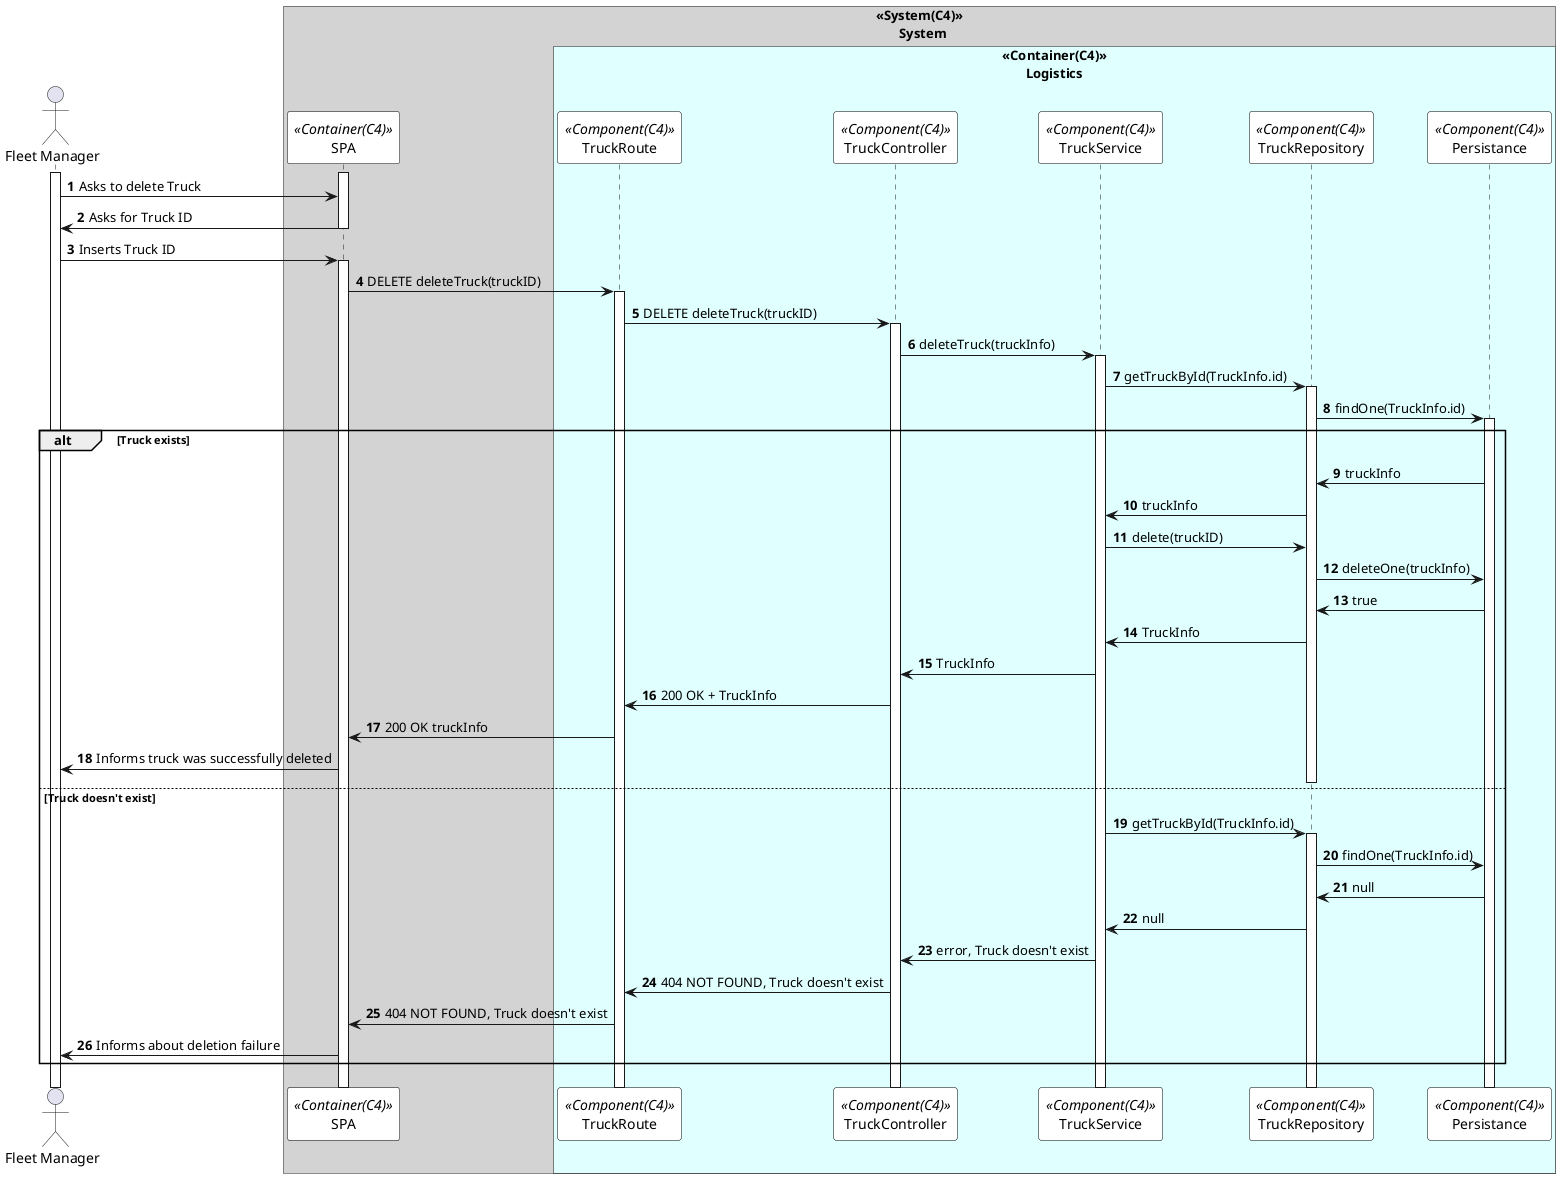 @startuml deleteTruckSD

autonumber
!pragma teoz true

skinparam sequence {
ParticipantBorderColor black
ParticipantBackgroundColor white
}

actor "Fleet Manager" as manager

box "<<System(C4)>>\n       System" #LightGray
participant SPA as  SPA <<Container(C4)>>
box "<<Container(C4)>>\n       Logistics" #LightCyan
participant TruckRoute as Route <<Component(C4)>>
participant TruckController as Controller <<Component(C4)>>
participant TruckService as Service <<Component(C4)>>
participant TruckRepository as Repository <<Component(C4)>>
participant Persistance as Persistance <<Component(C4)>>
end box



activate manager
activate SPA
manager -> SPA: Asks to delete Truck

SPA -> manager: Asks for Truck ID
deactivate SPA

manager ->SPA: Inserts Truck ID
activate SPA

SPA -> Route: DELETE deleteTruck(truckID)
activate Route
Route -> Controller :DELETE deleteTruck(truckID)
activate Controller



Controller -> Service: deleteTruck(truckInfo)
activate Service

Service -> Repository: getTruckById(TruckInfo.id)
activate Repository
Repository -> Persistance: findOne(TruckInfo.id)
activate Persistance

alt Truck exists

Persistance -> Repository: truckInfo
Repository->Service: truckInfo

Service -> Repository: delete(truckID)
Repository -> Persistance:deleteOne(truckInfo)

Persistance->Repository: true
Repository->Service: TruckInfo
Service->Controller: TruckInfo
Controller->Route: 200 OK + TruckInfo
Route->SPA: 200 OK truckInfo

SPA->manager: Informs truck was successfully deleted
deactivate Repository

else Truck doesn't exist

Service -> Repository: getTruckById(TruckInfo.id)
activate Repository
Repository -> Persistance: findOne(TruckInfo.id)

Persistance->Repository: null
Repository->Service: null
Service->Controller: error, Truck doesn't exist
Controller->Route: 404 NOT FOUND, Truck doesn't exist
Route->SPA: 404 NOT FOUND, Truck doesn't exist
SPA->manager: Informs about deletion failure


@enduml